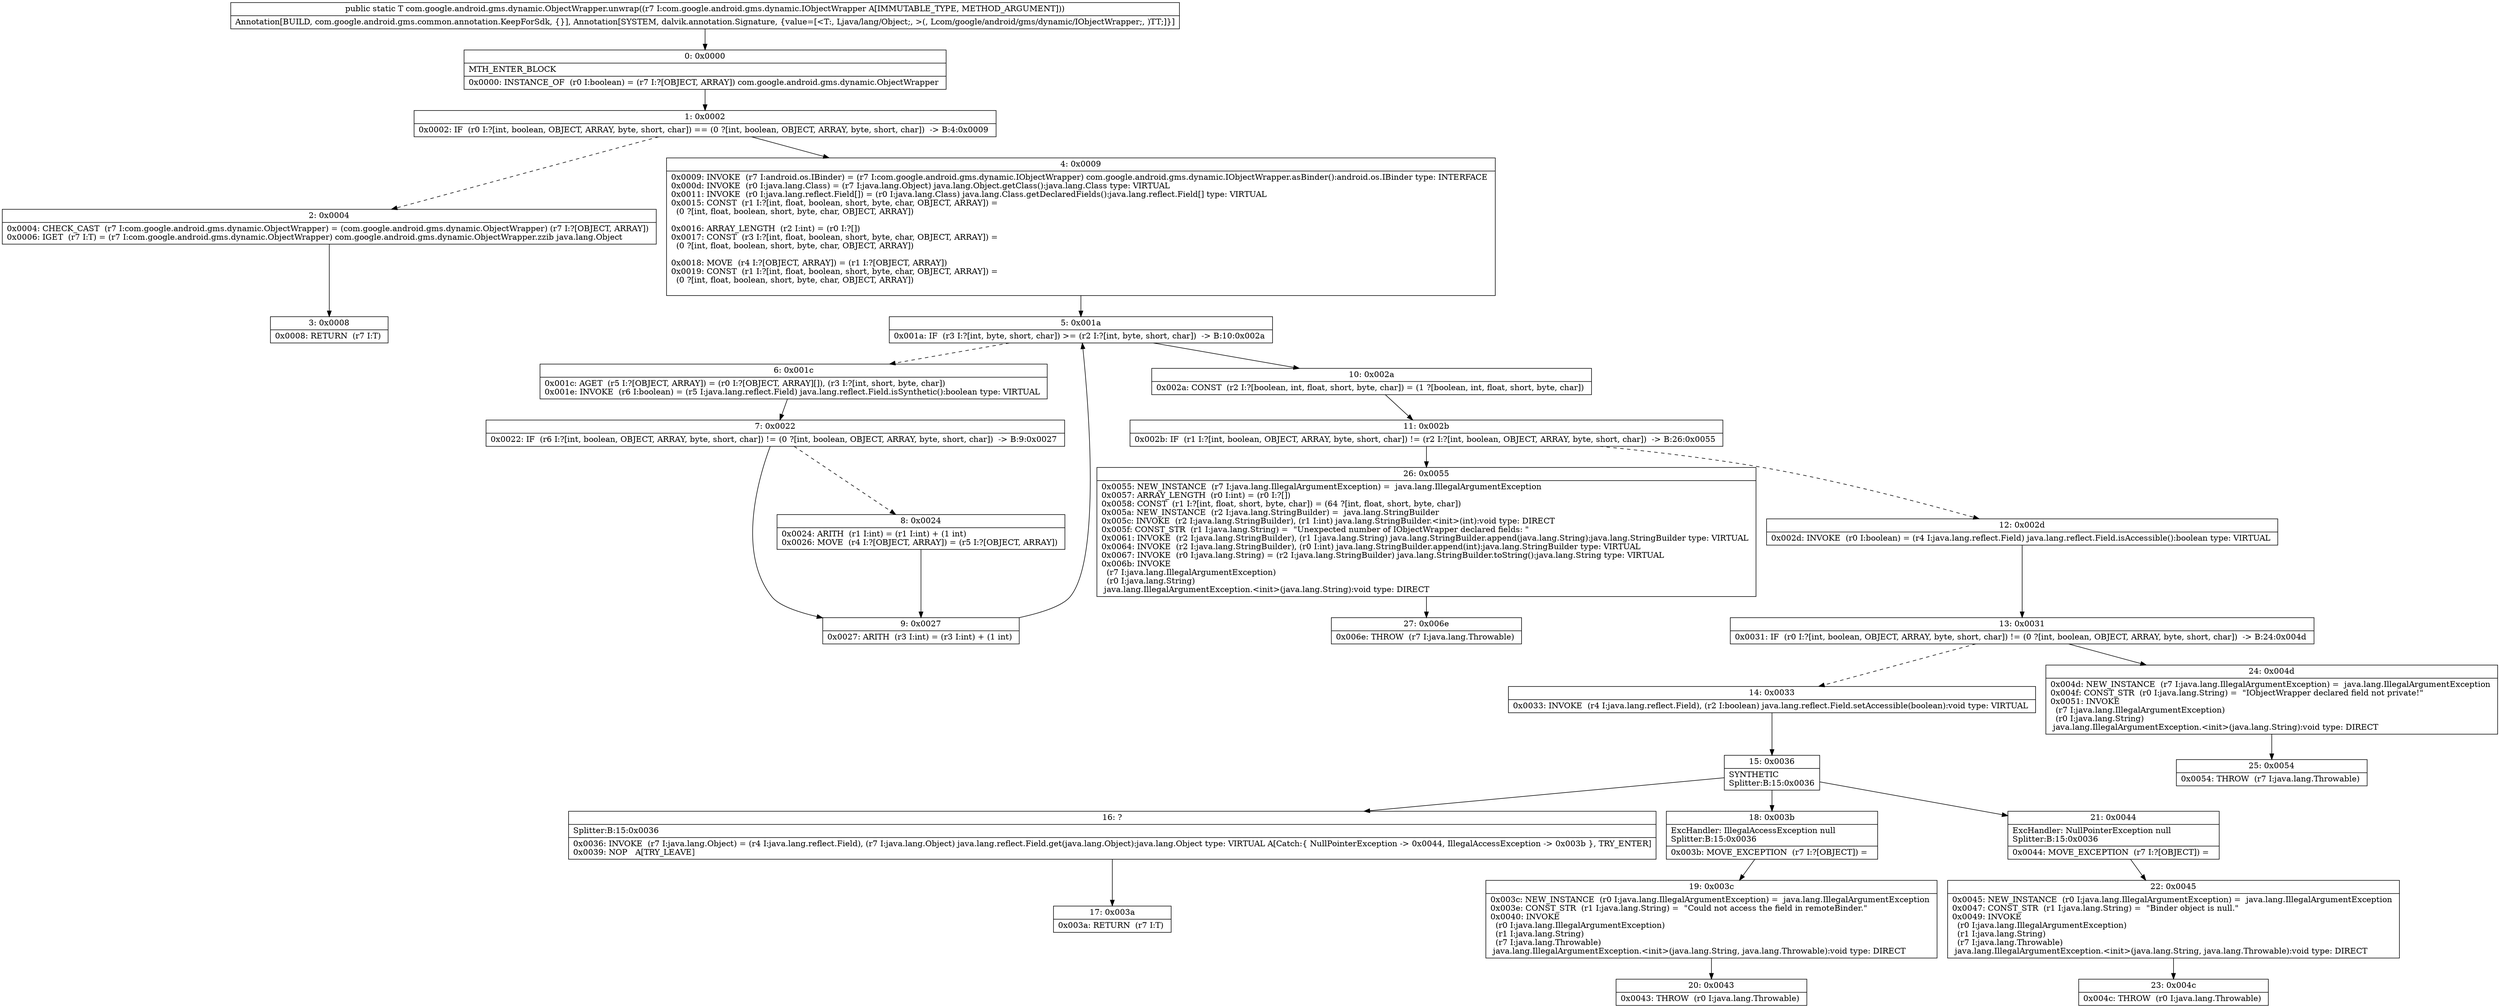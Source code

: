 digraph "CFG forcom.google.android.gms.dynamic.ObjectWrapper.unwrap(Lcom\/google\/android\/gms\/dynamic\/IObjectWrapper;)Ljava\/lang\/Object;" {
Node_0 [shape=record,label="{0\:\ 0x0000|MTH_ENTER_BLOCK\l|0x0000: INSTANCE_OF  (r0 I:boolean) = (r7 I:?[OBJECT, ARRAY]) com.google.android.gms.dynamic.ObjectWrapper \l}"];
Node_1 [shape=record,label="{1\:\ 0x0002|0x0002: IF  (r0 I:?[int, boolean, OBJECT, ARRAY, byte, short, char]) == (0 ?[int, boolean, OBJECT, ARRAY, byte, short, char])  \-\> B:4:0x0009 \l}"];
Node_2 [shape=record,label="{2\:\ 0x0004|0x0004: CHECK_CAST  (r7 I:com.google.android.gms.dynamic.ObjectWrapper) = (com.google.android.gms.dynamic.ObjectWrapper) (r7 I:?[OBJECT, ARRAY]) \l0x0006: IGET  (r7 I:T) = (r7 I:com.google.android.gms.dynamic.ObjectWrapper) com.google.android.gms.dynamic.ObjectWrapper.zzib java.lang.Object \l}"];
Node_3 [shape=record,label="{3\:\ 0x0008|0x0008: RETURN  (r7 I:T) \l}"];
Node_4 [shape=record,label="{4\:\ 0x0009|0x0009: INVOKE  (r7 I:android.os.IBinder) = (r7 I:com.google.android.gms.dynamic.IObjectWrapper) com.google.android.gms.dynamic.IObjectWrapper.asBinder():android.os.IBinder type: INTERFACE \l0x000d: INVOKE  (r0 I:java.lang.Class) = (r7 I:java.lang.Object) java.lang.Object.getClass():java.lang.Class type: VIRTUAL \l0x0011: INVOKE  (r0 I:java.lang.reflect.Field[]) = (r0 I:java.lang.Class) java.lang.Class.getDeclaredFields():java.lang.reflect.Field[] type: VIRTUAL \l0x0015: CONST  (r1 I:?[int, float, boolean, short, byte, char, OBJECT, ARRAY]) = \l  (0 ?[int, float, boolean, short, byte, char, OBJECT, ARRAY])\l \l0x0016: ARRAY_LENGTH  (r2 I:int) = (r0 I:?[]) \l0x0017: CONST  (r3 I:?[int, float, boolean, short, byte, char, OBJECT, ARRAY]) = \l  (0 ?[int, float, boolean, short, byte, char, OBJECT, ARRAY])\l \l0x0018: MOVE  (r4 I:?[OBJECT, ARRAY]) = (r1 I:?[OBJECT, ARRAY]) \l0x0019: CONST  (r1 I:?[int, float, boolean, short, byte, char, OBJECT, ARRAY]) = \l  (0 ?[int, float, boolean, short, byte, char, OBJECT, ARRAY])\l \l}"];
Node_5 [shape=record,label="{5\:\ 0x001a|0x001a: IF  (r3 I:?[int, byte, short, char]) \>= (r2 I:?[int, byte, short, char])  \-\> B:10:0x002a \l}"];
Node_6 [shape=record,label="{6\:\ 0x001c|0x001c: AGET  (r5 I:?[OBJECT, ARRAY]) = (r0 I:?[OBJECT, ARRAY][]), (r3 I:?[int, short, byte, char]) \l0x001e: INVOKE  (r6 I:boolean) = (r5 I:java.lang.reflect.Field) java.lang.reflect.Field.isSynthetic():boolean type: VIRTUAL \l}"];
Node_7 [shape=record,label="{7\:\ 0x0022|0x0022: IF  (r6 I:?[int, boolean, OBJECT, ARRAY, byte, short, char]) != (0 ?[int, boolean, OBJECT, ARRAY, byte, short, char])  \-\> B:9:0x0027 \l}"];
Node_8 [shape=record,label="{8\:\ 0x0024|0x0024: ARITH  (r1 I:int) = (r1 I:int) + (1 int) \l0x0026: MOVE  (r4 I:?[OBJECT, ARRAY]) = (r5 I:?[OBJECT, ARRAY]) \l}"];
Node_9 [shape=record,label="{9\:\ 0x0027|0x0027: ARITH  (r3 I:int) = (r3 I:int) + (1 int) \l}"];
Node_10 [shape=record,label="{10\:\ 0x002a|0x002a: CONST  (r2 I:?[boolean, int, float, short, byte, char]) = (1 ?[boolean, int, float, short, byte, char]) \l}"];
Node_11 [shape=record,label="{11\:\ 0x002b|0x002b: IF  (r1 I:?[int, boolean, OBJECT, ARRAY, byte, short, char]) != (r2 I:?[int, boolean, OBJECT, ARRAY, byte, short, char])  \-\> B:26:0x0055 \l}"];
Node_12 [shape=record,label="{12\:\ 0x002d|0x002d: INVOKE  (r0 I:boolean) = (r4 I:java.lang.reflect.Field) java.lang.reflect.Field.isAccessible():boolean type: VIRTUAL \l}"];
Node_13 [shape=record,label="{13\:\ 0x0031|0x0031: IF  (r0 I:?[int, boolean, OBJECT, ARRAY, byte, short, char]) != (0 ?[int, boolean, OBJECT, ARRAY, byte, short, char])  \-\> B:24:0x004d \l}"];
Node_14 [shape=record,label="{14\:\ 0x0033|0x0033: INVOKE  (r4 I:java.lang.reflect.Field), (r2 I:boolean) java.lang.reflect.Field.setAccessible(boolean):void type: VIRTUAL \l}"];
Node_15 [shape=record,label="{15\:\ 0x0036|SYNTHETIC\lSplitter:B:15:0x0036\l}"];
Node_16 [shape=record,label="{16\:\ ?|Splitter:B:15:0x0036\l|0x0036: INVOKE  (r7 I:java.lang.Object) = (r4 I:java.lang.reflect.Field), (r7 I:java.lang.Object) java.lang.reflect.Field.get(java.lang.Object):java.lang.Object type: VIRTUAL A[Catch:\{ NullPointerException \-\> 0x0044, IllegalAccessException \-\> 0x003b \}, TRY_ENTER]\l0x0039: NOP   A[TRY_LEAVE]\l}"];
Node_17 [shape=record,label="{17\:\ 0x003a|0x003a: RETURN  (r7 I:T) \l}"];
Node_18 [shape=record,label="{18\:\ 0x003b|ExcHandler: IllegalAccessException null\lSplitter:B:15:0x0036\l|0x003b: MOVE_EXCEPTION  (r7 I:?[OBJECT]) =  \l}"];
Node_19 [shape=record,label="{19\:\ 0x003c|0x003c: NEW_INSTANCE  (r0 I:java.lang.IllegalArgumentException) =  java.lang.IllegalArgumentException \l0x003e: CONST_STR  (r1 I:java.lang.String) =  \"Could not access the field in remoteBinder.\" \l0x0040: INVOKE  \l  (r0 I:java.lang.IllegalArgumentException)\l  (r1 I:java.lang.String)\l  (r7 I:java.lang.Throwable)\l java.lang.IllegalArgumentException.\<init\>(java.lang.String, java.lang.Throwable):void type: DIRECT \l}"];
Node_20 [shape=record,label="{20\:\ 0x0043|0x0043: THROW  (r0 I:java.lang.Throwable) \l}"];
Node_21 [shape=record,label="{21\:\ 0x0044|ExcHandler: NullPointerException null\lSplitter:B:15:0x0036\l|0x0044: MOVE_EXCEPTION  (r7 I:?[OBJECT]) =  \l}"];
Node_22 [shape=record,label="{22\:\ 0x0045|0x0045: NEW_INSTANCE  (r0 I:java.lang.IllegalArgumentException) =  java.lang.IllegalArgumentException \l0x0047: CONST_STR  (r1 I:java.lang.String) =  \"Binder object is null.\" \l0x0049: INVOKE  \l  (r0 I:java.lang.IllegalArgumentException)\l  (r1 I:java.lang.String)\l  (r7 I:java.lang.Throwable)\l java.lang.IllegalArgumentException.\<init\>(java.lang.String, java.lang.Throwable):void type: DIRECT \l}"];
Node_23 [shape=record,label="{23\:\ 0x004c|0x004c: THROW  (r0 I:java.lang.Throwable) \l}"];
Node_24 [shape=record,label="{24\:\ 0x004d|0x004d: NEW_INSTANCE  (r7 I:java.lang.IllegalArgumentException) =  java.lang.IllegalArgumentException \l0x004f: CONST_STR  (r0 I:java.lang.String) =  \"IObjectWrapper declared field not private!\" \l0x0051: INVOKE  \l  (r7 I:java.lang.IllegalArgumentException)\l  (r0 I:java.lang.String)\l java.lang.IllegalArgumentException.\<init\>(java.lang.String):void type: DIRECT \l}"];
Node_25 [shape=record,label="{25\:\ 0x0054|0x0054: THROW  (r7 I:java.lang.Throwable) \l}"];
Node_26 [shape=record,label="{26\:\ 0x0055|0x0055: NEW_INSTANCE  (r7 I:java.lang.IllegalArgumentException) =  java.lang.IllegalArgumentException \l0x0057: ARRAY_LENGTH  (r0 I:int) = (r0 I:?[]) \l0x0058: CONST  (r1 I:?[int, float, short, byte, char]) = (64 ?[int, float, short, byte, char]) \l0x005a: NEW_INSTANCE  (r2 I:java.lang.StringBuilder) =  java.lang.StringBuilder \l0x005c: INVOKE  (r2 I:java.lang.StringBuilder), (r1 I:int) java.lang.StringBuilder.\<init\>(int):void type: DIRECT \l0x005f: CONST_STR  (r1 I:java.lang.String) =  \"Unexpected number of IObjectWrapper declared fields: \" \l0x0061: INVOKE  (r2 I:java.lang.StringBuilder), (r1 I:java.lang.String) java.lang.StringBuilder.append(java.lang.String):java.lang.StringBuilder type: VIRTUAL \l0x0064: INVOKE  (r2 I:java.lang.StringBuilder), (r0 I:int) java.lang.StringBuilder.append(int):java.lang.StringBuilder type: VIRTUAL \l0x0067: INVOKE  (r0 I:java.lang.String) = (r2 I:java.lang.StringBuilder) java.lang.StringBuilder.toString():java.lang.String type: VIRTUAL \l0x006b: INVOKE  \l  (r7 I:java.lang.IllegalArgumentException)\l  (r0 I:java.lang.String)\l java.lang.IllegalArgumentException.\<init\>(java.lang.String):void type: DIRECT \l}"];
Node_27 [shape=record,label="{27\:\ 0x006e|0x006e: THROW  (r7 I:java.lang.Throwable) \l}"];
MethodNode[shape=record,label="{public static T com.google.android.gms.dynamic.ObjectWrapper.unwrap((r7 I:com.google.android.gms.dynamic.IObjectWrapper A[IMMUTABLE_TYPE, METHOD_ARGUMENT]))  | Annotation[BUILD, com.google.android.gms.common.annotation.KeepForSdk, \{\}], Annotation[SYSTEM, dalvik.annotation.Signature, \{value=[\<T:, Ljava\/lang\/Object;, \>(, Lcom\/google\/android\/gms\/dynamic\/IObjectWrapper;, )TT;]\}]\l}"];
MethodNode -> Node_0;
Node_0 -> Node_1;
Node_1 -> Node_2[style=dashed];
Node_1 -> Node_4;
Node_2 -> Node_3;
Node_4 -> Node_5;
Node_5 -> Node_6[style=dashed];
Node_5 -> Node_10;
Node_6 -> Node_7;
Node_7 -> Node_8[style=dashed];
Node_7 -> Node_9;
Node_8 -> Node_9;
Node_9 -> Node_5;
Node_10 -> Node_11;
Node_11 -> Node_12[style=dashed];
Node_11 -> Node_26;
Node_12 -> Node_13;
Node_13 -> Node_14[style=dashed];
Node_13 -> Node_24;
Node_14 -> Node_15;
Node_15 -> Node_16;
Node_15 -> Node_21;
Node_15 -> Node_18;
Node_16 -> Node_17;
Node_18 -> Node_19;
Node_19 -> Node_20;
Node_21 -> Node_22;
Node_22 -> Node_23;
Node_24 -> Node_25;
Node_26 -> Node_27;
}

